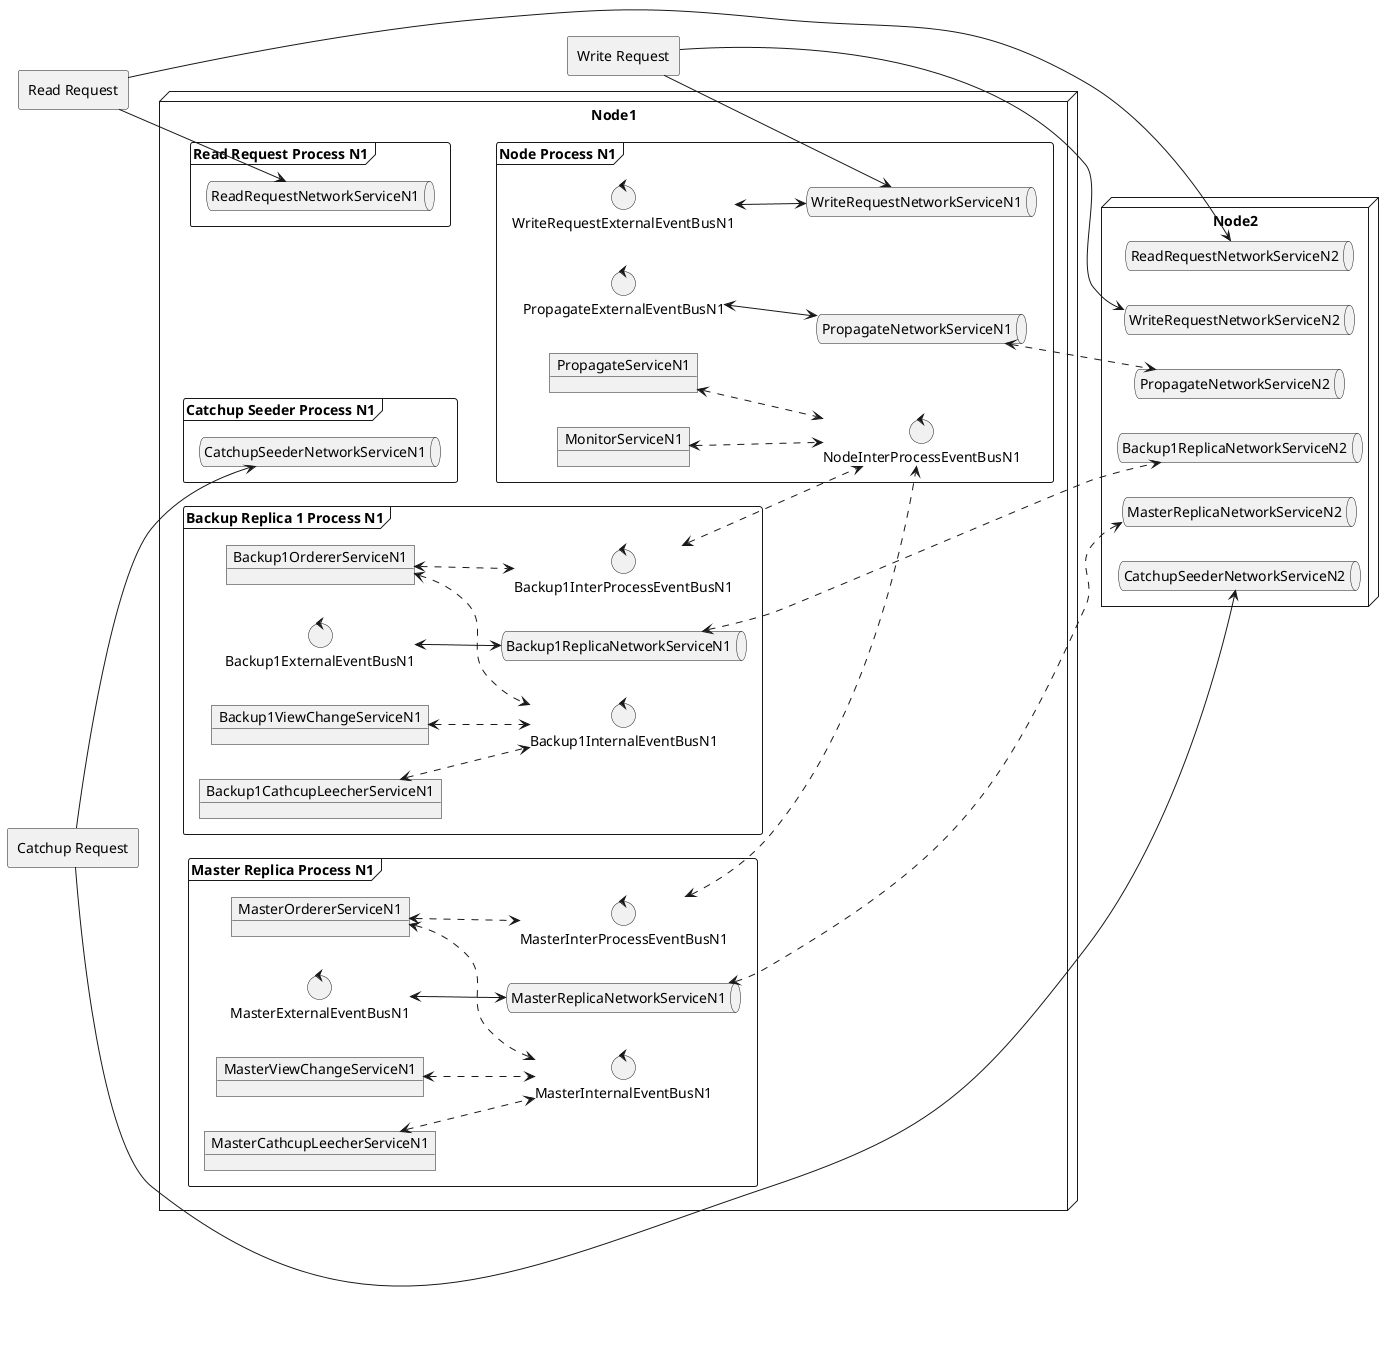 @startuml

allowmixing



node Node1 {
left to right direction

frame "Read Request Process N1" {
queue ReadRequestNetworkServiceN1
}

frame "Catchup Seeder Process N1" {
queue CatchupSeederNetworkServiceN1
}

frame "Master Replica Process N1" {
control MasterExternalEventBusN1
control MasterInternalEventBusN1
control MasterInterProcessEventBusN1
queue MasterReplicaNetworkServiceN1
object MasterOrdererServiceN1
object MasterViewChangeServiceN1
object MasterCathcupLeecherServiceN1

MasterOrdererServiceN1 <..> MasterInternalEventBusN1
MasterViewChangeServiceN1 <..> MasterInternalEventBusN1
MasterCathcupLeecherServiceN1 <..> MasterInternalEventBusN1

MasterExternalEventBusN1 <--> MasterReplicaNetworkServiceN1

MasterOrdererServiceN1 <..> MasterInterProcessEventBusN1
}

frame "Backup Replica 1 Process N1" {
control Backup1ExternalEventBusN1
control Backup1InternalEventBusN1
control Backup1InterProcessEventBusN1
queue Backup1ReplicaNetworkServiceN1
object Backup1OrdererServiceN1
object Backup1ViewChangeServiceN1
object Backup1CathcupLeecherServiceN1

Backup1OrdererServiceN1 <..> Backup1InternalEventBusN1
Backup1ViewChangeServiceN1 <..> Backup1InternalEventBusN1
Backup1CathcupLeecherServiceN1 <..> Backup1InternalEventBusN1

Backup1ExternalEventBusN1 <--> Backup1ReplicaNetworkServiceN1

Backup1OrdererServiceN1 <..> Backup1InterProcessEventBusN1
}

frame "Node Process N1" {
control WriteRequestExternalEventBusN1
control PropagateExternalEventBusN1
control NodeInterProcessEventBusN1
queue WriteRequestNetworkServiceN1
queue PropagateNetworkServiceN1
object PropagateServiceN1
object MonitorServiceN1

WriteRequestExternalEventBusN1 <--> WriteRequestNetworkServiceN1
PropagateExternalEventBusN1 <--> PropagateNetworkServiceN1

MonitorServiceN1 <..> NodeInterProcessEventBusN1
PropagateServiceN1 <..> NodeInterProcessEventBusN1
}

MasterInterProcessEventBusN1 <..> NodeInterProcessEventBusN1
Backup1InterProcessEventBusN1 <..> NodeInterProcessEventBusN1

}


node Node2 {
queue WriteRequestNetworkServiceN2
queue PropagateNetworkServiceN2
queue ReadRequestNetworkServiceN2
queue CatchupSeederNetworkServiceN2
queue MasterReplicaNetworkServiceN2
queue Backup1ReplicaNetworkServiceN2
}

agent "Write Request"  as WR
WR --> WriteRequestNetworkServiceN2
WR --> WriteRequestNetworkServiceN1


agent "Read Request"  as RR
RR --> ReadRequestNetworkServiceN2
RR --> ReadRequestNetworkServiceN1

agent "Catchup Request"  as CR
CR --> CatchupSeederNetworkServiceN2
CR --> CatchupSeederNetworkServiceN1

PropagateNetworkServiceN1 <..> PropagateNetworkServiceN2
MasterReplicaNetworkServiceN1 <..> MasterReplicaNetworkServiceN2
Backup1ReplicaNetworkServiceN1 <..> Backup1ReplicaNetworkServiceN2

@enduml